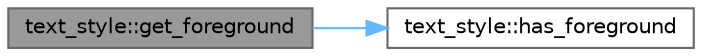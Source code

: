 digraph "text_style::get_foreground"
{
 // LATEX_PDF_SIZE
  bgcolor="transparent";
  edge [fontname=Helvetica,fontsize=10,labelfontname=Helvetica,labelfontsize=10];
  node [fontname=Helvetica,fontsize=10,shape=box,height=0.2,width=0.4];
  rankdir="LR";
  Node1 [id="Node000001",label="text_style::get_foreground",height=0.2,width=0.4,color="gray40", fillcolor="grey60", style="filled", fontcolor="black",tooltip=" "];
  Node1 -> Node2 [id="edge1_Node000001_Node000002",color="steelblue1",style="solid",tooltip=" "];
  Node2 [id="Node000002",label="text_style::has_foreground",height=0.2,width=0.4,color="grey40", fillcolor="white", style="filled",URL="$classtext__style.html#a8d91da8a0cb73c09af5f8fd521e39bce",tooltip=" "];
}

